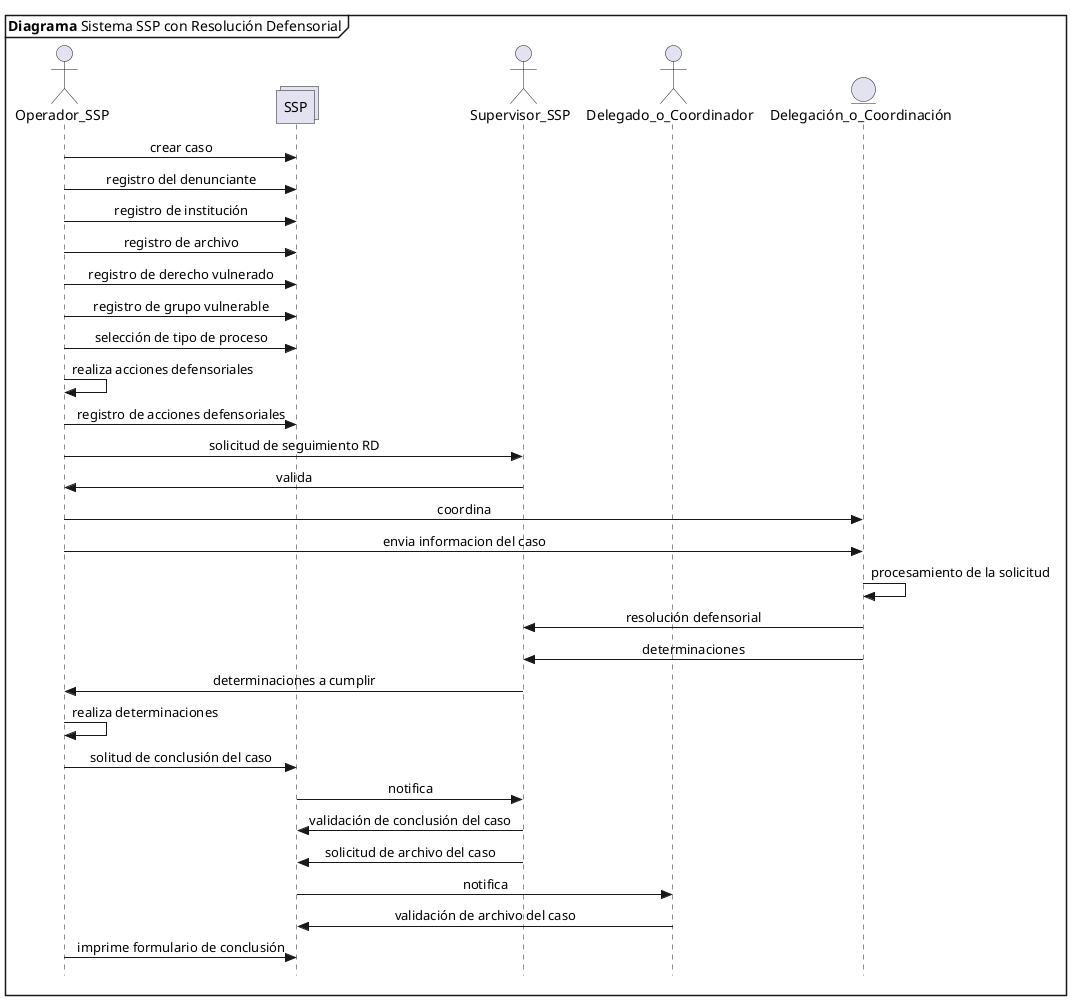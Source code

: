 @startuml Diagrama_Sistema
skinparam Style strictuml
skinparam SequenceMessageAlignment center

mainframe **Diagrama** Sistema SSP con Resolución Defensorial

actor Operador_SSP as opssp
collections SSP
actor Supervisor_SSP as supssp
actor Delegado_o_Coordinador as delcor
entity Delegación_o_Coordinación as delecord

opssp->SSP: crear caso
opssp->SSP: registro del denunciante
opssp->SSP: registro de institución 
opssp->SSP: registro de archivo
opssp->SSP: registro de derecho vulnerado
opssp->SSP: registro de grupo vulnerable
opssp->SSP: selección de tipo de proceso
opssp->opssp: realiza acciones defensoriales
opssp->SSP: registro de acciones defensoriales
opssp->supssp: solicitud de seguimiento RD
supssp->opssp: valida
opssp->delecord: coordina
opssp->delecord: envia informacion del caso 
delecord->delecord: procesamiento de la solicitud
delecord->supssp: resolución defensorial
delecord->supssp: determinaciones
supssp->opssp: determinaciones a cumplir
opssp->opssp: realiza determinaciones
opssp->SSP: solitud de conclusión del caso
SSP->supssp: notifica
supssp->SSP: validación de conclusión del caso
supssp->SSP: solicitud de archivo del caso
SSP->delcor: notifica
delcor->SSP: validación de archivo del caso
opssp->SSP: imprime formulario de conclusión

@enduml